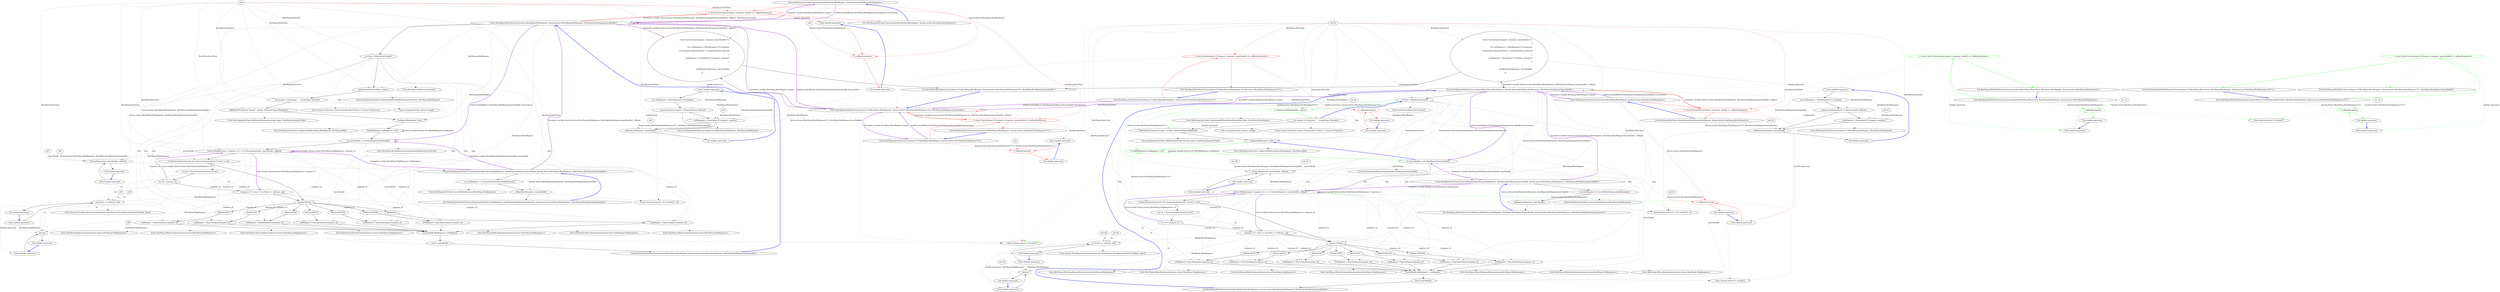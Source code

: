digraph  {
n0 [cluster="RestSharp.RestClient.ExecuteAsync(RestSharp.IRestRequest, System.Action<RestSharp.RestResponse>)", label="Entry RestSharp.RestClient.ExecuteAsync(RestSharp.IRestRequest, System.Action<RestSharp.RestResponse>)", span="33-33"];
n1 [cluster="RestSharp.RestClient.ExecuteAsync(RestSharp.IRestRequest, System.Action<RestSharp.RestResponse>)", color=red, community=0, label="2: return ExecuteAsync(request, (response, handle) => callback(response));", span="35-35"];
n3 [cluster="RestSharp.RestClient.ExecuteAsync(RestSharp.IRestRequest, System.Action<RestSharp.RestResponse, RestSharp.RestRequestAsyncHandle>)", label="Entry RestSharp.RestClient.ExecuteAsync(RestSharp.IRestRequest, System.Action<RestSharp.RestResponse, RestSharp.RestRequestAsyncHandle>)", span="43-43"];
n5 [cluster="lambda expression", color=red, community=0, label="5: callback(response)", span="35-35"];
n2 [cluster="RestSharp.RestClient.ExecuteAsync(RestSharp.IRestRequest, System.Action<RestSharp.RestResponse>)", label="Exit RestSharp.RestClient.ExecuteAsync(RestSharp.IRestRequest, System.Action<RestSharp.RestResponse>)", span="33-33"];
n4 [cluster="lambda expression", label="Entry lambda expression", span="35-35"];
n8 [cluster="RestSharp.RestClient.ExecuteAsync(RestSharp.IRestRequest, System.Action<RestSharp.RestResponse, RestSharp.RestRequestAsyncHandle>)", label="var http = HttpFactory.Create()", span="45-45"];
n9 [cluster="RestSharp.RestClient.ExecuteAsync(RestSharp.IRestRequest, System.Action<RestSharp.RestResponse, RestSharp.RestRequestAsyncHandle>)", label="AuthenticateIfNeeded(this, request)", span="46-46"];
n12 [cluster="RestSharp.RestClient.ExecuteAsync(RestSharp.IRestRequest, System.Action<RestSharp.RestResponse, RestSharp.RestRequestAsyncHandle>)", label="ConfigureHttp(request, http)", span="52-52"];
n14 [cluster="RestSharp.RestClient.ExecuteAsync(RestSharp.IRestRequest, System.Action<RestSharp.RestResponse, RestSharp.RestRequestAsyncHandle>)", label="var asyncHandle = new RestRequestAsyncHandle()", span="55-55"];
n15 [cluster="RestSharp.RestClient.ExecuteAsync(RestSharp.IRestRequest, System.Action<RestSharp.RestResponse, RestSharp.RestRequestAsyncHandle>)", label="Action<HttpResponse> response_cb = r => ProcessResponse(r, asyncHandle, callback)", span="57-57"];
n20 [cluster="RestSharp.RestClient.ExecuteAsync(RestSharp.IRestRequest, System.Action<RestSharp.RestResponse, RestSharp.RestRequestAsyncHandle>)", label="request.Method", span="66-66"];
n53 [cluster="lambda expression", label="ProcessResponse(r, asyncHandle, callback)", span="57-57"];
n68 [cluster="RestSharp.RestClient.ExecuteAsync<T>(RestSharp.IRestRequest, System.Action<RestSharp.RestResponse<T>, RestSharp.RestRequestAsyncHandle>)", label="Entry RestSharp.RestClient.ExecuteAsync<T>(RestSharp.IRestRequest, System.Action<RestSharp.RestResponse<T>, RestSharp.RestRequestAsyncHandle>)", span="107-107"];
n69 [cluster="RestSharp.RestClient.ExecuteAsync<T>(RestSharp.IRestRequest, System.Action<RestSharp.RestResponse<T>, RestSharp.RestRequestAsyncHandle>)", label="return ExecuteAsync(request, (response, asyncHandle) =>\r\n			{\r\n				var restResponse = (RestResponse<T>)response;\r\n				if (\\nresponse.ResponseStatus != ResponseStatus.Aborted)\r\n				{\r\n					restResponse = Deserialize<T>(request, response);\r\n				}\r\n\r\n				\\ncallback(restResponse, asyncHandle);\r\n			});", span="109-118"];
n22 [cluster="RestSharp.RestClient.ExecuteAsync(RestSharp.IRestRequest, System.Action<RestSharp.RestResponse, RestSharp.RestRequestAsyncHandle>)", label="webRequest = http.GetAsync(response_cb)", span="69-69"];
n24 [cluster="RestSharp.RestClient.ExecuteAsync(RestSharp.IRestRequest, System.Action<RestSharp.RestResponse, RestSharp.RestRequestAsyncHandle>)", label="webRequest = http.PostAsync(response_cb)", span="72-72"];
n26 [cluster="RestSharp.RestClient.ExecuteAsync(RestSharp.IRestRequest, System.Action<RestSharp.RestResponse, RestSharp.RestRequestAsyncHandle>)", label="webRequest = http.PutAsync(response_cb)", span="75-75"];
n28 [cluster="RestSharp.RestClient.ExecuteAsync(RestSharp.IRestRequest, System.Action<RestSharp.RestResponse, RestSharp.RestRequestAsyncHandle>)", label="webRequest = http.DeleteAsync(response_cb)", span="78-78"];
n30 [cluster="RestSharp.RestClient.ExecuteAsync(RestSharp.IRestRequest, System.Action<RestSharp.RestResponse, RestSharp.RestRequestAsyncHandle>)", label="webRequest = http.HeadAsync(response_cb)", span="81-81"];
n32 [cluster="RestSharp.RestClient.ExecuteAsync(RestSharp.IRestRequest, System.Action<RestSharp.RestResponse, RestSharp.RestRequestAsyncHandle>)", label="webRequest = http.OptionsAsync(response_cb)", span="84-84"];
n34 [cluster="RestSharp.RestClient.ExecuteAsync(RestSharp.IRestRequest, System.Action<RestSharp.RestResponse, RestSharp.RestRequestAsyncHandle>)", label="webRequest = http.PatchAsync(response_cb)", span="87-87"];
n38 [cluster="RestSharp.IHttpFactory.Create()", label="Entry RestSharp.IHttpFactory.Create()", span="4-4"];
n10 [cluster="RestSharp.RestClient.ExecuteAsync(RestSharp.IRestRequest, System.Action<RestSharp.RestResponse, RestSharp.RestRequestAsyncHandle>)", label="var accepts = string.Join('', '', AcceptTypes.ToArray())", span="49-49"];
n39 [cluster="RestSharp.RestClient.AuthenticateIfNeeded(RestSharp.RestClient, RestSharp.IRestRequest)", label="Entry RestSharp.RestClient.AuthenticateIfNeeded(RestSharp.RestClient, RestSharp.IRestRequest)", span="279-279"];
n11 [cluster="RestSharp.RestClient.ExecuteAsync(RestSharp.IRestRequest, System.Action<RestSharp.RestResponse, RestSharp.RestRequestAsyncHandle>)", label="AddDefaultParameter(''Accept'', accepts, ParameterType.HttpHeader)", span="50-50"];
n40 [cluster="System.Collections.Generic.IEnumerable<TSource>.ToArray<TSource>()", label="Entry System.Collections.Generic.IEnumerable<TSource>.ToArray<TSource>()", span="0-0"];
n41 [cluster="string.Join(string, params string[])", label="Entry string.Join(string, params string[])", span="0-0"];
n42 [cluster="RestSharp.RestClient.AddDefaultParameter(string, object, RestSharp.ParameterType)", label="Entry RestSharp.RestClient.AddDefaultParameter(string, object, RestSharp.ParameterType)", span="125-125"];
n13 [cluster="RestSharp.RestClient.ExecuteAsync(RestSharp.IRestRequest, System.Action<RestSharp.RestResponse, RestSharp.RestRequestAsyncHandle>)", label="HttpWebRequest webRequest = null", span="54-54"];
n43 [cluster="RestSharp.RestClient.ConfigureHttp(RestSharp.IRestRequest, RestSharp.IHttp)", label="Entry RestSharp.RestClient.ConfigureHttp(RestSharp.IRestRequest, RestSharp.IHttp)", span="349-349"];
n35 [cluster="RestSharp.RestClient.ExecuteAsync(RestSharp.IRestRequest, System.Action<RestSharp.RestResponse, RestSharp.RestRequestAsyncHandle>)", label="asyncHandle.WebRequest = webRequest", span="91-91"];
n36 [cluster="RestSharp.RestClient.ExecuteAsync(RestSharp.IRestRequest, System.Action<RestSharp.RestResponse, RestSharp.RestRequestAsyncHandle>)", label="return asyncHandle;", span="92-92"];
n44 [cluster="RestSharp.RestRequestAsyncHandle.RestRequestAsyncHandle()", label="Entry RestSharp.RestRequestAsyncHandle.RestRequestAsyncHandle()", span="8-8"];
n16 [cluster="RestSharp.RestClient.ExecuteAsync(RestSharp.IRestRequest, System.Action<RestSharp.RestResponse, RestSharp.RestRequestAsyncHandle>)", label="UseSynchronizationContext && SynchronizationContext.Current != null", span="59-59"];
n18 [cluster="RestSharp.RestClient.ExecuteAsync(RestSharp.IRestRequest, System.Action<RestSharp.RestResponse, RestSharp.RestRequestAsyncHandle>)", label="var cb = response_cb", span="61-61"];
n19 [cluster="RestSharp.RestClient.ExecuteAsync(RestSharp.IRestRequest, System.Action<RestSharp.RestResponse, RestSharp.RestRequestAsyncHandle>)", label="response_cb = resp => ctx.Post(s => cb(resp), null)", span="63-63"];
n17 [cluster="RestSharp.RestClient.ExecuteAsync(RestSharp.IRestRequest, System.Action<RestSharp.RestResponse, RestSharp.RestRequestAsyncHandle>)", label="var ctx = SynchronizationContext.Current", span="60-60"];
n57 [cluster="lambda expression", label="ctx.Post(s => cb(resp), null)", span="63-63"];
n61 [cluster="lambda expression", label="cb(resp)", span="63-63"];
n21 [cluster="RestSharp.RestClient.ExecuteAsync(RestSharp.IRestRequest, System.Action<RestSharp.RestResponse, RestSharp.RestRequestAsyncHandle>)", label="Method.GET", span="68-68"];
n23 [cluster="RestSharp.RestClient.ExecuteAsync(RestSharp.IRestRequest, System.Action<RestSharp.RestResponse, RestSharp.RestRequestAsyncHandle>)", label="Method.POST", span="71-71"];
n25 [cluster="RestSharp.RestClient.ExecuteAsync(RestSharp.IRestRequest, System.Action<RestSharp.RestResponse, RestSharp.RestRequestAsyncHandle>)", label="Method.PUT", span="74-74"];
n27 [cluster="RestSharp.RestClient.ExecuteAsync(RestSharp.IRestRequest, System.Action<RestSharp.RestResponse, RestSharp.RestRequestAsyncHandle>)", label="Method.DELETE", span="77-77"];
n29 [cluster="RestSharp.RestClient.ExecuteAsync(RestSharp.IRestRequest, System.Action<RestSharp.RestResponse, RestSharp.RestRequestAsyncHandle>)", label="Method.HEAD", span="80-80"];
n31 [cluster="RestSharp.RestClient.ExecuteAsync(RestSharp.IRestRequest, System.Action<RestSharp.RestResponse, RestSharp.RestRequestAsyncHandle>)", label="Method.OPTIONS", span="83-83"];
n33 [cluster="RestSharp.RestClient.ExecuteAsync(RestSharp.IRestRequest, System.Action<RestSharp.RestResponse, RestSharp.RestRequestAsyncHandle>)", label="Method.PATCH", span="86-86"];
n45 [cluster="RestSharp.IHttp.GetAsync(System.Action<RestSharp.HttpResponse>)", label="Entry RestSharp.IHttp.GetAsync(System.Action<RestSharp.HttpResponse>)", span="48-48"];
n46 [cluster="RestSharp.IHttp.PostAsync(System.Action<RestSharp.HttpResponse>)", label="Entry RestSharp.IHttp.PostAsync(System.Action<RestSharp.HttpResponse>)", span="51-51"];
n47 [cluster="RestSharp.IHttp.PutAsync(System.Action<RestSharp.HttpResponse>)", label="Entry RestSharp.IHttp.PutAsync(System.Action<RestSharp.HttpResponse>)", span="52-52"];
n48 [cluster="RestSharp.IHttp.DeleteAsync(System.Action<RestSharp.HttpResponse>)", label="Entry RestSharp.IHttp.DeleteAsync(System.Action<RestSharp.HttpResponse>)", span="47-47"];
n49 [cluster="RestSharp.IHttp.HeadAsync(System.Action<RestSharp.HttpResponse>)", label="Entry RestSharp.IHttp.HeadAsync(System.Action<RestSharp.HttpResponse>)", span="49-49"];
n50 [cluster="RestSharp.IHttp.OptionsAsync(System.Action<RestSharp.HttpResponse>)", label="Entry RestSharp.IHttp.OptionsAsync(System.Action<RestSharp.HttpResponse>)", span="50-50"];
n51 [cluster="RestSharp.IHttp.PatchAsync(System.Action<RestSharp.HttpResponse>)", label="Entry RestSharp.IHttp.PatchAsync(System.Action<RestSharp.HttpResponse>)", span="53-53"];
n37 [cluster="RestSharp.RestClient.ExecuteAsync(RestSharp.IRestRequest, System.Action<RestSharp.RestResponse, RestSharp.RestRequestAsyncHandle>)", label="Exit RestSharp.RestClient.ExecuteAsync(RestSharp.IRestRequest, System.Action<RestSharp.RestResponse, RestSharp.RestRequestAsyncHandle>)", span="43-43"];
n6 [cluster="lambda expression", label="Exit lambda expression", span="35-35"];
n7 [cluster="System.Action<T>.Invoke(T)", label="Entry System.Action<T>.Invoke(T)", span="0-0"];
n52 [cluster="lambda expression", label="Entry lambda expression", span="57-57"];
n54 [cluster="lambda expression", label="Exit lambda expression", span="57-57"];
n55 [cluster="RestSharp.RestClient.ProcessResponse(RestSharp.HttpResponse, RestSharp.RestRequestAsyncHandle, System.Action<RestSharp.RestResponse, \\nRestSharp.RestRequestAsyncHandle>)", label="Entry RestSharp.RestClient.ProcessResponse(RestSharp.HttpResponse, RestSharp.RestRequestAsyncHandle, System.Action<RestSharp.RestResponse, \\nRestSharp.RestRequestAsyncHandle>)", span="95-95"];
n63 [cluster="RestSharp.RestClient.ProcessResponse(RestSharp.HttpResponse, RestSharp.RestRequestAsyncHandle, System.Action<RestSharp.RestResponse, \\nRestSharp.RestRequestAsyncHandle>)", label="var restResponse = ConvertToRestResponse(httpResponse)", span="97-97"];
n64 [cluster="RestSharp.RestClient.ProcessResponse(RestSharp.HttpResponse, RestSharp.RestRequestAsyncHandle, System.Action<RestSharp.RestResponse, \\nRestSharp.RestRequestAsyncHandle>)", label="callback(restResponse, asyncHandle)", span="98-98"];
n66 [cluster="RestSharp.RestClient.ConvertToRestResponse(RestSharp.HttpResponse)", label="Entry RestSharp.RestClient.ConvertToRestResponse(RestSharp.HttpResponse)", span="446-446"];
n65 [cluster="RestSharp.RestClient.ProcessResponse(RestSharp.HttpResponse, RestSharp.RestRequestAsyncHandle, System.Action<RestSharp.RestResponse, \\nRestSharp.RestRequestAsyncHandle>)", label="Exit RestSharp.RestClient.ProcessResponse(RestSharp.HttpResponse, RestSharp.RestRequestAsyncHandle, System.Action<RestSharp.RestResponse, \\nRestSharp.RestRequestAsyncHandle>)", span="95-95"];
n67 [cluster="System.Action<T1, T2>.Invoke(T1, T2)", label="Entry System.Action<T1, T2>.Invoke(T1, T2)", span="0-0"];
n56 [cluster="lambda expression", label="Entry lambda expression", span="63-63"];
n58 [cluster="lambda expression", label="Exit lambda expression", span="63-63"];
n59 [cluster="System.Threading.SynchronizationContext.Post(System.Threading.SendOrPostCallback, object)", label="Entry System.Threading.SynchronizationContext.Post(System.Threading.SendOrPostCallback, object)", span="0-0"];
n60 [cluster="lambda expression", label="Entry lambda expression", span="63-63"];
n62 [cluster="lambda expression", label="Exit lambda expression", span="63-63"];
n74 [cluster="lambda expression", label="restResponse = Deserialize<T>(request, response)", span="114-114"];
n75 [cluster="lambda expression", label="callback(restResponse, asyncHandle)", span="117-117"];
n78 [cluster="RestSharp.RestClient.ExecuteAsync<T>(RestSharp.IRestRequest, System.Action<RestSharp.RestResponse<T>>)", label="Entry RestSharp.RestClient.ExecuteAsync<T>(RestSharp.IRestRequest, System.Action<RestSharp.RestResponse<T>>)", span="127-127"];
n79 [cluster="RestSharp.RestClient.ExecuteAsync<T>(RestSharp.IRestRequest, System.Action<RestSharp.RestResponse<T>>)", color=red, community=0, label="3: return ExecuteAsync<T>(request, (response, asyncHandle) => callback(response));", span="129-129"];
n70 [cluster="RestSharp.RestClient.ExecuteAsync<T>(RestSharp.IRestRequest, System.Action<RestSharp.RestResponse<T>, RestSharp.RestRequestAsyncHandle>)", label="Exit RestSharp.RestClient.ExecuteAsync<T>(RestSharp.IRestRequest, System.Action<RestSharp.RestResponse<T>, RestSharp.RestRequestAsyncHandle>)", span="107-107"];
n71 [cluster="lambda expression", label="Entry lambda expression", span="109-118"];
n72 [cluster="lambda expression", label="var restResponse = (RestResponse<T>)response", span="111-111"];
n73 [cluster="lambda expression", label="response.ResponseStatus != ResponseStatus.Aborted", span="112-112"];
n77 [cluster="RestSharp.RestClient.Deserialize<T>(RestSharp.IRestRequest, RestSharp.RestResponse)", label="Entry RestSharp.RestClient.Deserialize<T>(RestSharp.IRestRequest, RestSharp.RestResponse)", span="490-490"];
n76 [cluster="lambda expression", label="Exit lambda expression", span="109-118"];
n82 [cluster="lambda expression", color=red, community=0, label="5: callback(response)", span="129-129"];
n80 [cluster="RestSharp.RestClient.ExecuteAsync<T>(RestSharp.IRestRequest, System.Action<RestSharp.RestResponse<T>>)", label="Exit RestSharp.RestClient.ExecuteAsync<T>(RestSharp.IRestRequest, System.Action<RestSharp.RestResponse<T>>)", span="127-127"];
n81 [cluster="lambda expression", label="Entry lambda expression", span="129-129"];
n83 [cluster="lambda expression", label="Exit lambda expression", span="129-129"];
m0_12 [cluster="RestSharp.RestClient.ExecuteAsync(RestSharp.IRestRequest, System.Action<RestSharp.RestResponse, RestSharp.RestRequestAsyncHandle>)", file="RestClient.Async.cs", label="ConfigureHttp(request, http)", span="52-52"];
m0_4 [cluster="lambda expression", file="RestClient.Async.cs", label="Entry lambda expression", span="35-35"];
m0_5 [cluster="lambda expression", color=red, community=0, file="RestClient.Async.cs", label="5: callback(response)", span="35-35"];
m0_6 [cluster="lambda expression", file="RestClient.Async.cs", label="Exit lambda expression", span="35-35"];
m0_13 [cluster="RestSharp.RestClient.ExecuteAsync(RestSharp.IRestRequest, System.Action<RestSharp.RestResponse, RestSharp.RestRequestAsyncHandle>)", color=green, community=0, file="RestClient.Async.cs", label="6: HttpWebRequest webRequest = null", span="54-54"];
m0_14 [cluster="RestSharp.RestClient.ExecuteAsync(RestSharp.IRestRequest, System.Action<RestSharp.RestResponse, RestSharp.RestRequestAsyncHandle>)", file="RestClient.Async.cs", label="var asyncHandle = new RestRequestAsyncHandle()", span="55-55"];
m0_0 [cluster="RestSharp.RestClient.ExecuteAsync(RestSharp.IRestRequest, System.Action<RestSharp.RestResponse>)", file="RestClient.Async.cs", label="Entry RestSharp.RestClient.ExecuteAsync(RestSharp.IRestRequest, System.Action<RestSharp.RestResponse>)", span="33-33"];
m0_1 [cluster="RestSharp.RestClient.ExecuteAsync(RestSharp.IRestRequest, System.Action<RestSharp.RestResponse>)", color=red, community=0, file="RestClient.Async.cs", label="6: return ExecuteAsync(request, (response, handle) => callback(response));", span="35-35"];
m0_2 [cluster="RestSharp.RestClient.ExecuteAsync(RestSharp.IRestRequest, System.Action<RestSharp.RestResponse>)", file="RestClient.Async.cs", label="Exit RestSharp.RestClient.ExecuteAsync(RestSharp.IRestRequest, System.Action<RestSharp.RestResponse>)", span="33-33"];
m0_8 [cluster="RestSharp.RestClient.ExecuteAsync(RestSharp.IRestRequest, System.Action<RestSharp.RestResponse, RestSharp.RestRequestAsyncHandle>)", file="RestClient.Async.cs", label="var http = HttpFactory.Create()", span="45-45"];
m0_9 [cluster="RestSharp.RestClient.ExecuteAsync(RestSharp.IRestRequest, System.Action<RestSharp.RestResponse, RestSharp.RestRequestAsyncHandle>)", color=green, community=0, file="RestClient.Async.cs", label="4: AuthenticateIfNeeded(this, request)", span="46-46"];
m0_10 [cluster="RestSharp.RestClient.ExecuteAsync(RestSharp.IRestRequest, System.Action<RestSharp.RestResponse, RestSharp.RestRequestAsyncHandle>)", file="RestClient.Async.cs", label="var accepts = string.Join('', '', AcceptTypes.ToArray())", span="49-49"];
m0_11 [cluster="RestSharp.RestClient.ExecuteAsync(RestSharp.IRestRequest, System.Action<RestSharp.RestResponse, RestSharp.RestRequestAsyncHandle>)", file="RestClient.Async.cs", label="AddDefaultParameter(''Accept'', accepts, ParameterType.HttpHeader)", span="50-50"];
m0_3 [cluster="RestSharp.RestClient.ExecuteAsync(RestSharp.IRestRequest, System.Action<RestSharp.RestResponse, RestSharp.RestRequestAsyncHandle>)", file="RestClient.Async.cs", label="Entry RestSharp.RestClient.ExecuteAsync(RestSharp.IRestRequest, System.Action<RestSharp.RestResponse, RestSharp.RestRequestAsyncHandle>)", span="43-43"];
m0_15 [cluster="RestSharp.RestClient.ExecuteAsync(RestSharp.IRestRequest, System.Action<RestSharp.RestResponse, RestSharp.RestRequestAsyncHandle>)", file="RestClient.Async.cs", label="Action<HttpResponse> response_cb = r => ProcessResponse(r, asyncHandle, callback)", span="57-57"];
m0_16 [cluster="RestSharp.RestClient.ExecuteAsync(RestSharp.IRestRequest, System.Action<RestSharp.RestResponse, RestSharp.RestRequestAsyncHandle>)", file="RestClient.Async.cs", label="UseSynchronizationContext && SynchronizationContext.Current != null", span="59-59"];
m0_69 [cluster="RestSharp.RestClient.ExecuteAsync<T>(RestSharp.IRestRequest, System.Action<RestSharp.RestResponse<T>, RestSharp.RestRequestAsyncHandle>)", file="RestClient.Async.cs", label="return ExecuteAsync(request, (response, asyncHandle) =>\r\n			{\r\n				var restResponse = (RestResponse<T>)response;\r\n				if (\\nresponse.ResponseStatus != ResponseStatus.Aborted)\r\n				{\r\n					restResponse = Deserialize<T>(request, response);\r\n				}\r\n\r\n				\\ncallback(restResponse, asyncHandle);\r\n			});", span="109-118"];
m0_67 [cluster="System.Action<T1, T2>.Invoke(T1, T2)", file="RestClient.Async.cs", label="Entry System.Action<T1, T2>.Invoke(T1, T2)", span="0-0"];
m0_41 [cluster="string.Join(string, params string[])", file="RestClient.Async.cs", label="Entry string.Join(string, params string[])", span="0-0"];
m0_47 [cluster="RestSharp.IHttp.PutAsync(System.Action<RestSharp.HttpResponse>)", file="RestClient.Async.cs", label="Entry RestSharp.IHttp.PutAsync(System.Action<RestSharp.HttpResponse>)", span="52-52"];
m0_44 [cluster="RestSharp.RestRequestAsyncHandle.RestRequestAsyncHandle()", file="RestClient.Async.cs", label="Entry RestSharp.RestRequestAsyncHandle.RestRequestAsyncHandle()", span="8-8"];
m0_77 [cluster="RestSharp.RestClient.Deserialize<T>(RestSharp.IRestRequest, RestSharp.RestResponse)", file="RestClient.Async.cs", label="Entry RestSharp.RestClient.Deserialize<T>(RestSharp.IRestRequest, RestSharp.RestResponse)", span="490-490"];
m0_20 [cluster="RestSharp.RestClient.ExecuteAsync(RestSharp.IRestRequest, System.Action<RestSharp.RestResponse, RestSharp.RestRequestAsyncHandle>)", file="RestClient.Async.cs", label="request.Method", span="66-66"];
m0_22 [cluster="RestSharp.RestClient.ExecuteAsync(RestSharp.IRestRequest, System.Action<RestSharp.RestResponse, RestSharp.RestRequestAsyncHandle>)", file="RestClient.Async.cs", label="webRequest = http.GetAsync(response_cb)", span="69-69"];
m0_24 [cluster="RestSharp.RestClient.ExecuteAsync(RestSharp.IRestRequest, System.Action<RestSharp.RestResponse, RestSharp.RestRequestAsyncHandle>)", file="RestClient.Async.cs", label="webRequest = http.PostAsync(response_cb)", span="72-72"];
m0_26 [cluster="RestSharp.RestClient.ExecuteAsync(RestSharp.IRestRequest, System.Action<RestSharp.RestResponse, RestSharp.RestRequestAsyncHandle>)", file="RestClient.Async.cs", label="webRequest = http.PutAsync(response_cb)", span="75-75"];
m0_28 [cluster="RestSharp.RestClient.ExecuteAsync(RestSharp.IRestRequest, System.Action<RestSharp.RestResponse, RestSharp.RestRequestAsyncHandle>)", file="RestClient.Async.cs", label="webRequest = http.DeleteAsync(response_cb)", span="78-78"];
m0_30 [cluster="RestSharp.RestClient.ExecuteAsync(RestSharp.IRestRequest, System.Action<RestSharp.RestResponse, RestSharp.RestRequestAsyncHandle>)", file="RestClient.Async.cs", label="webRequest = http.HeadAsync(response_cb)", span="81-81"];
m0_32 [cluster="RestSharp.RestClient.ExecuteAsync(RestSharp.IRestRequest, System.Action<RestSharp.RestResponse, RestSharp.RestRequestAsyncHandle>)", file="RestClient.Async.cs", label="webRequest = http.OptionsAsync(response_cb)", span="84-84"];
m0_34 [cluster="RestSharp.RestClient.ExecuteAsync(RestSharp.IRestRequest, System.Action<RestSharp.RestResponse, RestSharp.RestRequestAsyncHandle>)", file="RestClient.Async.cs", label="webRequest = http.PatchAsync(response_cb)", span="87-87"];
m0_35 [cluster="RestSharp.RestClient.ExecuteAsync(RestSharp.IRestRequest, System.Action<RestSharp.RestResponse, RestSharp.RestRequestAsyncHandle>)", file="RestClient.Async.cs", label="asyncHandle.WebRequest = webRequest", span="91-91"];
m0_36 [cluster="RestSharp.RestClient.ExecuteAsync(RestSharp.IRestRequest, System.Action<RestSharp.RestResponse, RestSharp.RestRequestAsyncHandle>)", file="RestClient.Async.cs", label="return asyncHandle;", span="92-92"];
m0_18 [cluster="RestSharp.RestClient.ExecuteAsync(RestSharp.IRestRequest, System.Action<RestSharp.RestResponse, RestSharp.RestRequestAsyncHandle>)", file="RestClient.Async.cs", label="var cb = response_cb", span="61-61"];
m0_19 [cluster="RestSharp.RestClient.ExecuteAsync(RestSharp.IRestRequest, System.Action<RestSharp.RestResponse, RestSharp.RestRequestAsyncHandle>)", file="RestClient.Async.cs", label="response_cb = resp => ctx.Post(s => cb(resp), null)", span="63-63"];
m0_17 [cluster="RestSharp.RestClient.ExecuteAsync(RestSharp.IRestRequest, System.Action<RestSharp.RestResponse, RestSharp.RestRequestAsyncHandle>)", file="RestClient.Async.cs", label="var ctx = SynchronizationContext.Current", span="60-60"];
m0_21 [cluster="RestSharp.RestClient.ExecuteAsync(RestSharp.IRestRequest, System.Action<RestSharp.RestResponse, RestSharp.RestRequestAsyncHandle>)", file="RestClient.Async.cs", label="Method.GET", span="68-68"];
m0_23 [cluster="RestSharp.RestClient.ExecuteAsync(RestSharp.IRestRequest, System.Action<RestSharp.RestResponse, RestSharp.RestRequestAsyncHandle>)", file="RestClient.Async.cs", label="Method.POST", span="71-71"];
m0_25 [cluster="RestSharp.RestClient.ExecuteAsync(RestSharp.IRestRequest, System.Action<RestSharp.RestResponse, RestSharp.RestRequestAsyncHandle>)", file="RestClient.Async.cs", label="Method.PUT", span="74-74"];
m0_27 [cluster="RestSharp.RestClient.ExecuteAsync(RestSharp.IRestRequest, System.Action<RestSharp.RestResponse, RestSharp.RestRequestAsyncHandle>)", file="RestClient.Async.cs", label="Method.DELETE", span="77-77"];
m0_29 [cluster="RestSharp.RestClient.ExecuteAsync(RestSharp.IRestRequest, System.Action<RestSharp.RestResponse, RestSharp.RestRequestAsyncHandle>)", file="RestClient.Async.cs", label="Method.HEAD", span="80-80"];
m0_31 [cluster="RestSharp.RestClient.ExecuteAsync(RestSharp.IRestRequest, System.Action<RestSharp.RestResponse, RestSharp.RestRequestAsyncHandle>)", file="RestClient.Async.cs", label="Method.OPTIONS", span="83-83"];
m0_33 [cluster="RestSharp.RestClient.ExecuteAsync(RestSharp.IRestRequest, System.Action<RestSharp.RestResponse, RestSharp.RestRequestAsyncHandle>)", file="RestClient.Async.cs", label="Method.PATCH", span="86-86"];
m0_37 [cluster="RestSharp.RestClient.ExecuteAsync(RestSharp.IRestRequest, System.Action<RestSharp.RestResponse, RestSharp.RestRequestAsyncHandle>)", file="RestClient.Async.cs", label="Exit RestSharp.RestClient.ExecuteAsync(RestSharp.IRestRequest, System.Action<RestSharp.RestResponse, RestSharp.RestRequestAsyncHandle>)", span="43-43"];
m0_38 [cluster="RestSharp.IHttpFactory.Create()", file="RestClient.Async.cs", label="Entry RestSharp.IHttpFactory.Create()", span="4-4"];
m0_78 [cluster="RestSharp.RestClient.ExecuteAsync<T>(RestSharp.IRestRequest, System.Action<RestSharp.RestResponse<T>>)", file="RestClient.Async.cs", label="Entry RestSharp.RestClient.ExecuteAsync<T>(RestSharp.IRestRequest, System.Action<RestSharp.RestResponse<T>>)", span="127-127"];
m0_79 [cluster="RestSharp.RestClient.ExecuteAsync<T>(RestSharp.IRestRequest, System.Action<RestSharp.RestResponse<T>>)", color=red, community=0, file="RestClient.Async.cs", label="3: return ExecuteAsync<T>(request, (response, asyncHandle) => callback(response));", span="129-129"];
m0_80 [cluster="RestSharp.RestClient.ExecuteAsync<T>(RestSharp.IRestRequest, System.Action<RestSharp.RestResponse<T>>)", file="RestClient.Async.cs", label="Exit RestSharp.RestClient.ExecuteAsync<T>(RestSharp.IRestRequest, System.Action<RestSharp.RestResponse<T>>)", span="127-127"];
m0_81 [cluster="lambda expression", file="RestClient.Async.cs", label="Entry lambda expression", span="129-129"];
m0_53 [cluster="lambda expression", file="RestClient.Async.cs", label="ProcessResponse(r, asyncHandle, callback)", span="57-57"];
m0_57 [cluster="lambda expression", file="RestClient.Async.cs", label="ctx.Post(s => cb(resp), null)", span="63-63"];
m0_61 [cluster="lambda expression", file="RestClient.Async.cs", label="cb(resp)", span="63-63"];
m0_52 [cluster="lambda expression", file="RestClient.Async.cs", label="Entry lambda expression", span="57-57"];
m0_54 [cluster="lambda expression", file="RestClient.Async.cs", label="Exit lambda expression", span="57-57"];
m0_56 [cluster="lambda expression", file="RestClient.Async.cs", label="Entry lambda expression", span="63-63"];
m0_58 [cluster="lambda expression", file="RestClient.Async.cs", label="Exit lambda expression", span="63-63"];
m0_60 [cluster="lambda expression", file="RestClient.Async.cs", label="Entry lambda expression", span="63-63"];
m0_62 [cluster="lambda expression", file="RestClient.Async.cs", label="Exit lambda expression", span="63-63"];
m0_74 [cluster="lambda expression", file="RestClient.Async.cs", label="restResponse = Deserialize<T>(request, response)", span="114-114"];
m0_75 [cluster="lambda expression", file="RestClient.Async.cs", label="callback(restResponse, asyncHandle)", span="117-117"];
m0_71 [cluster="lambda expression", file="RestClient.Async.cs", label="Entry lambda expression", span="109-118"];
m0_72 [cluster="lambda expression", file="RestClient.Async.cs", label="var restResponse = (RestResponse<T>)response", span="111-111"];
m0_73 [cluster="lambda expression", file="RestClient.Async.cs", label="response.ResponseStatus != ResponseStatus.Aborted", span="112-112"];
m0_76 [cluster="lambda expression", file="RestClient.Async.cs", label="Exit lambda expression", span="109-118"];
m0_82 [cluster="lambda expression", color=red, community=0, file="RestClient.Async.cs", label="5: callback(response)", span="129-129"];
m0_83 [cluster="lambda expression", file="RestClient.Async.cs", label="Exit lambda expression", span="129-129"];
m0_7 [cluster="System.Action<T>.Invoke(T)", file="RestClient.Async.cs", label="Entry System.Action<T>.Invoke(T)", span="0-0"];
m0_66 [cluster="RestSharp.RestClient.ConvertToRestResponse(RestSharp.HttpResponse)", file="RestClient.Async.cs", label="Entry RestSharp.RestClient.ConvertToRestResponse(RestSharp.HttpResponse)", span="446-446"];
m0_59 [cluster="System.Threading.SynchronizationContext.Post(System.Threading.SendOrPostCallback, object)", file="RestClient.Async.cs", label="Entry System.Threading.SynchronizationContext.Post(System.Threading.SendOrPostCallback, object)", span="0-0"];
m0_48 [cluster="RestSharp.IHttp.DeleteAsync(System.Action<RestSharp.HttpResponse>)", file="RestClient.Async.cs", label="Entry RestSharp.IHttp.DeleteAsync(System.Action<RestSharp.HttpResponse>)", span="47-47"];
m0_49 [cluster="RestSharp.IHttp.HeadAsync(System.Action<RestSharp.HttpResponse>)", file="RestClient.Async.cs", label="Entry RestSharp.IHttp.HeadAsync(System.Action<RestSharp.HttpResponse>)", span="49-49"];
m0_39 [cluster="RestSharp.RestClient.AuthenticateIfNeeded(RestSharp.RestClient, RestSharp.IRestRequest)", file="RestClient.Async.cs", label="Entry RestSharp.RestClient.AuthenticateIfNeeded(RestSharp.RestClient, RestSharp.IRestRequest)", span="279-279"];
m0_42 [cluster="RestSharp.RestClient.AddDefaultParameter(string, object, RestSharp.ParameterType)", file="RestClient.Async.cs", label="Entry RestSharp.RestClient.AddDefaultParameter(string, object, RestSharp.ParameterType)", span="125-125"];
m0_40 [cluster="System.Collections.Generic.IEnumerable<TSource>.ToArray<TSource>()", file="RestClient.Async.cs", label="Entry System.Collections.Generic.IEnumerable<TSource>.ToArray<TSource>()", span="0-0"];
m0_46 [cluster="RestSharp.IHttp.PostAsync(System.Action<RestSharp.HttpResponse>)", file="RestClient.Async.cs", label="Entry RestSharp.IHttp.PostAsync(System.Action<RestSharp.HttpResponse>)", span="51-51"];
m0_43 [cluster="RestSharp.RestClient.ConfigureHttp(RestSharp.IRestRequest, RestSharp.IHttp)", file="RestClient.Async.cs", label="Entry RestSharp.RestClient.ConfigureHttp(RestSharp.IRestRequest, RestSharp.IHttp)", span="349-349"];
m0_51 [cluster="RestSharp.IHttp.PatchAsync(System.Action<RestSharp.HttpResponse>)", file="RestClient.Async.cs", label="Entry RestSharp.IHttp.PatchAsync(System.Action<RestSharp.HttpResponse>)", span="53-53"];
m0_50 [cluster="RestSharp.IHttp.OptionsAsync(System.Action<RestSharp.HttpResponse>)", file="RestClient.Async.cs", label="Entry RestSharp.IHttp.OptionsAsync(System.Action<RestSharp.HttpResponse>)", span="50-50"];
m0_55 [cluster="RestSharp.RestClient.ProcessResponse(RestSharp.HttpResponse, RestSharp.RestRequestAsyncHandle, System.Action<RestSharp.RestResponse, \\nRestSharp.RestRequestAsyncHandle>)", file="RestClient.Async.cs", label="Entry RestSharp.RestClient.ProcessResponse(RestSharp.HttpResponse, RestSharp.RestRequestAsyncHandle, System.Action<RestSharp.RestResponse, \\nRestSharp.RestRequestAsyncHandle>)", span="95-95"];
m0_63 [cluster="RestSharp.RestClient.ProcessResponse(RestSharp.HttpResponse, RestSharp.RestRequestAsyncHandle, System.Action<RestSharp.RestResponse, \\nRestSharp.RestRequestAsyncHandle>)", file="RestClient.Async.cs", label="var restResponse = ConvertToRestResponse(httpResponse)", span="97-97"];
m0_64 [cluster="RestSharp.RestClient.ProcessResponse(RestSharp.HttpResponse, RestSharp.RestRequestAsyncHandle, System.Action<RestSharp.RestResponse, \\nRestSharp.RestRequestAsyncHandle>)", file="RestClient.Async.cs", label="callback(restResponse, asyncHandle)", span="98-98"];
m0_65 [cluster="RestSharp.RestClient.ProcessResponse(RestSharp.HttpResponse, RestSharp.RestRequestAsyncHandle, System.Action<RestSharp.RestResponse, \\nRestSharp.RestRequestAsyncHandle>)", file="RestClient.Async.cs", label="Exit RestSharp.RestClient.ProcessResponse(RestSharp.HttpResponse, RestSharp.RestRequestAsyncHandle, System.Action<RestSharp.RestResponse, \\nRestSharp.RestRequestAsyncHandle>)", span="95-95"];
m0_45 [cluster="RestSharp.IHttp.GetAsync(System.Action<RestSharp.HttpResponse>)", file="RestClient.Async.cs", label="Entry RestSharp.IHttp.GetAsync(System.Action<RestSharp.HttpResponse>)", span="48-48"];
m1_7 [cluster="System.Action<T>.Invoke(T)", file="RestClientExtensions.cs", label="Entry System.Action<T>.Invoke(T)", span="0-0"];
m1_0 [cluster="RestSharp.RestClientExtensions.ExecuteAsync(RestSharp.IRestClient, RestSharp.IRestRequest, System.Action<RestSharp.RestResponse>)", file="RestClientExtensions.cs", label="Entry RestSharp.RestClientExtensions.ExecuteAsync(RestSharp.IRestClient, RestSharp.IRestRequest, System.Action<RestSharp.RestResponse>)", span="12-12"];
m1_1 [cluster="RestSharp.RestClientExtensions.ExecuteAsync(RestSharp.IRestClient, RestSharp.IRestRequest, System.Action<RestSharp.RestResponse>)", color=green, community=0, file="RestClientExtensions.cs", label="2: return client.ExecuteAsync(request, (response, handle) => callback(response));", span="14-14"];
m1_2 [cluster="RestSharp.RestClientExtensions.ExecuteAsync(RestSharp.IRestClient, RestSharp.IRestRequest, System.Action<RestSharp.RestResponse>)", file="RestClientExtensions.cs", label="Exit RestSharp.RestClientExtensions.ExecuteAsync(RestSharp.IRestClient, RestSharp.IRestRequest, System.Action<RestSharp.RestResponse>)", span="12-12"];
m1_11 [cluster="RestSharp.IRestClient.ExecuteAsync<T>(RestSharp.IRestRequest, System.Action<RestSharp.RestResponse<T>, RestSharp.RestRequestAsyncHandle>)", file="RestClientExtensions.cs", label="Entry RestSharp.IRestClient.ExecuteAsync<T>(RestSharp.IRestRequest, System.Action<RestSharp.RestResponse<T>, RestSharp.RestRequestAsyncHandle>)", span="65-65"];
m1_8 [cluster="RestSharp.RestClientExtensions.ExecuteAsync<T>(RestSharp.IRestClient, RestSharp.IRestRequest, System.Action<RestSharp.RestResponse<\\nT>>)", file="RestClientExtensions.cs", label="Entry RestSharp.RestClientExtensions.ExecuteAsync<T>(RestSharp.IRestClient, RestSharp.IRestRequest, System.Action<RestSharp.RestResponse<\\nT>>)", span="24-24"];
m1_9 [cluster="RestSharp.RestClientExtensions.ExecuteAsync<T>(RestSharp.IRestClient, RestSharp.IRestRequest, System.Action<RestSharp.RestResponse<\\nT>>)", color=green, community=0, file="RestClientExtensions.cs", label="1: return client.ExecuteAsync<T>(request, (response, asyncHandle) => callback(response));", span="26-26"];
m1_10 [cluster="RestSharp.RestClientExtensions.ExecuteAsync<T>(RestSharp.IRestClient, RestSharp.IRestRequest, System.Action<RestSharp.RestResponse<\\nT>>)", file="RestClientExtensions.cs", label="Exit RestSharp.RestClientExtensions.ExecuteAsync<T>(RestSharp.IRestClient, RestSharp.IRestRequest, System.Action<RestSharp.RestResponse<\\nT>>)", span="24-24"];
m1_12 [cluster="lambda expression", file="RestClientExtensions.cs", label="Entry lambda expression", span="26-26"];
m1_4 [cluster="lambda expression", file="RestClientExtensions.cs", label="Entry lambda expression", span="14-14"];
m1_5 [cluster="lambda expression", color=green, community=0, file="RestClientExtensions.cs", label="1: callback(response)", span="14-14"];
m1_6 [cluster="lambda expression", file="RestClientExtensions.cs", label="Exit lambda expression", span="14-14"];
m1_13 [cluster="lambda expression", color=green, community=0, file="RestClientExtensions.cs", label="2: callback(response)", span="26-26"];
m1_14 [cluster="lambda expression", file="RestClientExtensions.cs", label="Exit lambda expression", span="26-26"];
n84;
n85;
n86;
n87;
n88;
n89;
n90;
n91;
n92;
n93;
m0_84;
m0_85;
m0_86;
m0_87;
m0_88;
m0_89;
m0_90;
m0_91;
m0_92;
m0_93;
m1_15;
m1_16;
n0 -> n1  [color=red, key=0, style=solid];
n0 -> n3  [color=darkorchid, key=3, label="method methodReturn RestSharp.RestRequestAsyncHandle ExecuteAsync", style=bold];
n0 -> n5  [color=red, key=1, label="System.Action<RestSharp.RestResponse>", style=dashed];
n1 -> n2  [color=red, key=0, style=solid];
n1 -> n3  [color=red, key=2, style=dotted];
n1 -> n4  [color=red, key=1, label="lambda expression", style=dashed];
n3 -> n0  [color=darkorchid, key=3, label="Parameter variable RestSharp.IRestRequest request", style=bold];
n3 -> n1  [color=red, key=3, label="Parameter variable System.Action<RestSharp.RestResponse, RestSharp.RestRequestAsyncHandle> callback", style=bold];
n3 -> n8  [key=0, style=solid];
n3 -> n9  [color=darkseagreen4, key=1, label="RestSharp.IRestRequest", style=dashed];
n3 -> n12  [color=darkseagreen4, key=1, label="RestSharp.IRestRequest", style=dashed];
n3 -> n14  [color=darkorchid, key=3, label="method methodReturn RestSharp.RestRequestAsyncHandle ExecuteAsync", style=bold];
n3 -> n15  [color=darkseagreen4, key=1, label="System.Action<RestSharp.RestResponse, RestSharp.RestRequestAsyncHandle>", style=dashed];
n3 -> n20  [color=darkseagreen4, key=1, label="RestSharp.IRestRequest", style=dashed];
n3 -> n53  [color=darkseagreen4, key=1, label="System.Action<RestSharp.RestResponse, RestSharp.RestRequestAsyncHandle>", style=dashed];
n3 -> n68  [color=darkorchid, key=3, label="Parameter variable RestSharp.IRestRequest request", style=bold];
n3 -> n69  [color=darkorchid, key=3, label="Parameter variable System.Action<RestSharp.RestResponse, RestSharp.RestRequestAsyncHandle> callback", style=bold];
n5 -> n6  [color=red, key=0, style=solid];
n5 -> n7  [color=red, key=2, style=dotted];
n2 -> n0  [color=blue, key=0, style=bold];
n4 -> n5  [color=red, key=0, style=solid];
n8 -> n9  [key=0, style=solid];
n8 -> n12  [color=darkseagreen4, key=1, label=http, style=dashed];
n8 -> n22  [color=darkseagreen4, key=1, label=http, style=dashed];
n8 -> n24  [color=darkseagreen4, key=1, label=http, style=dashed];
n8 -> n26  [color=darkseagreen4, key=1, label=http, style=dashed];
n8 -> n28  [color=darkseagreen4, key=1, label=http, style=dashed];
n8 -> n30  [color=darkseagreen4, key=1, label=http, style=dashed];
n8 -> n32  [color=darkseagreen4, key=1, label=http, style=dashed];
n8 -> n34  [color=darkseagreen4, key=1, label=http, style=dashed];
n8 -> n38  [key=2, style=dotted];
n9 -> n10  [key=0, style=solid];
n9 -> n39  [key=2, style=dotted];
n12 -> n13  [key=0, style=solid];
n12 -> n43  [key=2, style=dotted];
n14 -> n15  [key=0, style=solid];
n14 -> n35  [color=darkseagreen4, key=1, label=asyncHandle, style=dashed];
n14 -> n36  [color=darkseagreen4, key=1, label=asyncHandle, style=dashed];
n14 -> n44  [key=2, style=dotted];
n14 -> n53  [color=darkseagreen4, key=1, label=asyncHandle, style=dashed];
n15 -> n15  [color=darkorchid, key=3, label="Local variable System.Action<RestSharp.HttpResponse> response_cb", style=bold];
n15 -> n16  [key=0, style=solid];
n15 -> n18  [color=darkseagreen4, key=1, label=response_cb, style=dashed];
n15 -> n19  [color=darkorchid, key=3, label="Local variable System.Action<RestSharp.HttpResponse> response_cb", style=bold];
n15 -> n22  [color=darkseagreen4, key=1, label=response_cb, style=dashed];
n15 -> n24  [color=darkseagreen4, key=1, label=response_cb, style=dashed];
n15 -> n26  [color=darkseagreen4, key=1, label=response_cb, style=dashed];
n15 -> n28  [color=darkseagreen4, key=1, label=response_cb, style=dashed];
n15 -> n30  [color=darkseagreen4, key=1, label=response_cb, style=dashed];
n15 -> n32  [color=darkseagreen4, key=1, label=response_cb, style=dashed];
n15 -> n34  [color=darkseagreen4, key=1, label=response_cb, style=dashed];
n15 -> n53  [color=darkseagreen4, key=1, label="RestSharp.HttpResponse", style=dashed];
n20 -> n21  [key=0, style=solid];
n20 -> n23  [key=0, style=solid];
n20 -> n25  [key=0, style=solid];
n20 -> n27  [key=0, style=solid];
n20 -> n29  [key=0, style=solid];
n20 -> n31  [key=0, style=solid];
n20 -> n33  [key=0, style=solid];
n53 -> n54  [key=0, style=solid];
n53 -> n55  [key=2, style=dotted];
n68 -> n3  [color=darkorchid, key=3, label="method methodReturn RestSharp.RestRequestAsyncHandle ExecuteAsync", style=bold];
n68 -> n69  [key=0, style=solid];
n68 -> n74  [color=darkseagreen4, key=1, label="RestSharp.IRestRequest", style=dashed];
n68 -> n75  [color=darkseagreen4, key=1, label="System.Action<RestSharp.RestResponse<T>, RestSharp.RestRequestAsyncHandle>", style=dashed];
n68 -> n78  [color=darkorchid, key=3, label="Parameter variable RestSharp.IRestRequest request", style=bold];
n68 -> n79  [color=red, key=3, label="Parameter variable System.Action<RestSharp.RestResponse<T>, RestSharp.RestRequestAsyncHandle> callback", style=bold];
n69 -> n3  [key=2, style=dotted];
n69 -> n70  [key=0, style=solid];
n69 -> n71  [color=darkseagreen4, key=1, label="lambda expression", style=dashed];
n22 -> n35  [key=0, style=solid];
n22 -> n45  [key=2, style=dotted];
n24 -> n35  [key=0, style=solid];
n24 -> n46  [key=2, style=dotted];
n26 -> n35  [key=0, style=solid];
n26 -> n47  [key=2, style=dotted];
n28 -> n35  [key=0, style=solid];
n28 -> n48  [key=2, style=dotted];
n30 -> n35  [key=0, style=solid];
n30 -> n49  [key=2, style=dotted];
n32 -> n35  [key=0, style=solid];
n32 -> n50  [key=2, style=dotted];
n34 -> n35  [key=0, style=solid];
n34 -> n51  [key=2, style=dotted];
n10 -> n11  [key=0, style=solid];
n10 -> n40  [key=2, style=dotted];
n10 -> n41  [key=2, style=dotted];
n11 -> n12  [key=0, style=solid];
n11 -> n42  [key=2, style=dotted];
n13 -> n13  [color=darkorchid, key=3, label="Local variable System.Net.HttpWebRequest webRequest", style=bold];
n13 -> n14  [key=0, style=solid];
n35 -> n36  [key=0, style=solid];
n36 -> n37  [key=0, style=solid];
n16 -> n17  [key=0, style=solid];
n16 -> n20  [key=0, style=solid];
n18 -> n15  [color=darkorchid, key=3, label="Local variable System.Action<RestSharp.HttpResponse> cb", style=bold];
n18 -> n19  [key=0, style=solid];
n18 -> n57  [color=darkseagreen4, key=1, label=cb, style=dashed];
n18 -> n61  [color=darkseagreen4, key=1, label=cb, style=dashed];
n19 -> n20  [key=0, style=solid];
n19 -> n22  [color=darkseagreen4, key=1, label=response_cb, style=dashed];
n19 -> n24  [color=darkseagreen4, key=1, label=response_cb, style=dashed];
n19 -> n26  [color=darkseagreen4, key=1, label=response_cb, style=dashed];
n19 -> n28  [color=darkseagreen4, key=1, label=response_cb, style=dashed];
n19 -> n30  [color=darkseagreen4, key=1, label=response_cb, style=dashed];
n19 -> n32  [color=darkseagreen4, key=1, label=response_cb, style=dashed];
n19 -> n34  [color=darkseagreen4, key=1, label=response_cb, style=dashed];
n19 -> n57  [color=darkseagreen4, key=1, label="RestSharp.HttpResponse", style=dashed];
n19 -> n61  [color=darkseagreen4, key=1, label="RestSharp.HttpResponse", style=dashed];
n17 -> n18  [key=0, style=solid];
n17 -> n19  [color=darkseagreen4, key=1, label=ctx, style=dashed];
n17 -> n57  [color=darkseagreen4, key=1, label=ctx, style=dashed];
n57 -> n58  [key=0, style=solid];
n57 -> n59  [key=2, style=dotted];
n57 -> n60  [color=darkseagreen4, key=1, label="lambda expression", style=dashed];
n61 -> n7  [key=2, style=dotted];
n61 -> n62  [key=0, style=solid];
n21 -> n22  [key=0, style=solid];
n23 -> n24  [key=0, style=solid];
n25 -> n26  [key=0, style=solid];
n27 -> n28  [key=0, style=solid];
n29 -> n30  [key=0, style=solid];
n31 -> n32  [key=0, style=solid];
n33 -> n34  [key=0, style=solid];
n37 -> n3  [color=blue, key=0, style=bold];
n6 -> n4  [color=blue, key=0, style=bold];
n52 -> n53  [key=0, style=solid];
n54 -> n52  [color=blue, key=0, style=bold];
n55 -> n3  [color=darkorchid, key=3, label="Parameter variable System.Action<RestSharp.RestResponse, RestSharp.RestRequestAsyncHandle> callback", style=bold];
n55 -> n14  [color=darkorchid, key=3, label="Parameter variable RestSharp.RestRequestAsyncHandle asyncHandle", style=bold];
n55 -> n15  [color=darkorchid, key=3, label="Parameter variable RestSharp.HttpResponse httpResponse", style=bold];
n55 -> n63  [key=0, style=solid];
n55 -> n64  [color=darkseagreen4, key=1, label="System.Action<RestSharp.RestResponse, RestSharp.RestRequestAsyncHandle>", style=dashed];
n63 -> n64  [key=0, style=solid];
n63 -> n66  [key=2, style=dotted];
n64 -> n65  [key=0, style=solid];
n64 -> n67  [key=2, style=dotted];
n65 -> n55  [color=blue, key=0, style=bold];
n56 -> n57  [key=0, style=solid];
n56 -> n61  [color=darkseagreen4, key=1, label="RestSharp.HttpResponse", style=dashed];
n58 -> n56  [color=blue, key=0, style=bold];
n60 -> n61  [key=0, style=solid];
n62 -> n60  [color=blue, key=0, style=bold];
n74 -> n75  [key=0, style=solid];
n74 -> n77  [key=2, style=dotted];
n75 -> n67  [key=2, style=dotted];
n75 -> n76  [key=0, style=solid];
n78 -> n68  [color=darkorchid, key=3, label="method methodReturn RestSharp.RestRequestAsyncHandle ExecuteAsync", style=bold];
n78 -> n79  [color=red, key=0, style=solid];
n78 -> n82  [color=red, key=1, label="System.Action<RestSharp.RestResponse<T>>", style=dashed];
n79 -> n68  [color=red, key=2, style=dotted];
n79 -> n80  [color=red, key=0, style=solid];
n79 -> n81  [color=red, key=1, label="lambda expression", style=dashed];
n70 -> n68  [color=blue, key=0, style=bold];
n71 -> n72  [key=0, style=solid];
n71 -> n73  [color=darkseagreen4, key=1, label="RestSharp.RestResponse", style=dashed];
n71 -> n74  [color=darkseagreen4, key=1, label="RestSharp.RestResponse", style=dashed];
n71 -> n75  [color=darkseagreen4, key=1, label="RestSharp.RestRequestAsyncHandle", style=dashed];
n72 -> n73  [key=0, style=solid];
n72 -> n75  [color=darkseagreen4, key=1, label=restResponse, style=dashed];
n73 -> n74  [key=0, style=solid];
n73 -> n75  [key=0, style=solid];
n76 -> n71  [color=blue, key=0, style=bold];
n82 -> n7  [color=red, key=2, style=dotted];
n82 -> n83  [color=red, key=0, style=solid];
n80 -> n78  [color=blue, key=0, style=bold];
n81 -> n82  [color=red, key=0, style=solid];
n83 -> n81  [color=blue, key=0, style=bold];
m0_12 -> m0_13  [color=green, key=0, style=solid];
m0_12 -> m0_43  [key=2, style=dotted];
m0_4 -> m0_5  [color=red, key=0, style=solid];
m0_5 -> m0_6  [color=red, key=0, style=solid];
m0_5 -> n7  [color=green, key=2, style=dotted];
m0_5 -> m0_7  [color=red, key=2, style=dotted];
m0_6 -> m0_4  [color=blue, key=0, style=bold];
m0_13 -> m0_14  [color=green, key=0, style=solid];
m0_13 -> n7  [color=green, key=2, style=dotted];
m0_13 -> m0_13  [color=darkorchid, key=3, label="Local variable System.Net.HttpWebRequest webRequest", style=bold];
m0_14 -> m0_12  [color=blue, key=0, style=bold];
m0_14 -> m0_15  [key=0, style=solid];
m0_14 -> m0_35  [color=darkseagreen4, key=1, label=asyncHandle, style=dashed];
m0_14 -> m0_36  [color=darkseagreen4, key=1, label=asyncHandle, style=dashed];
m0_14 -> m0_44  [key=2, style=dotted];
m0_14 -> m0_53  [color=darkseagreen4, key=1, label=asyncHandle, style=dashed];
m0_0 -> m0_1  [color=red, key=0, style=solid];
m0_0 -> m0_5  [color=red, key=1, label="System.Action<RestSharp.RestResponse>", style=dashed];
m0_0 -> m0_3  [color=darkorchid, key=3, label="method methodReturn RestSharp.RestRequestAsyncHandle ExecuteAsync", style=bold];
m0_1 -> m0_2  [color=red, key=0, style=solid];
m0_1 -> m0_4  [color=red, key=1, label="lambda expression", style=dashed];
m0_1 -> m0_3  [color=red, key=2, style=dotted];
m0_2 -> m0_0  [color=blue, key=0, style=bold];
m0_8 -> m0_13  [color=green, key=1, label="System.Action<RestSharp.RestResponse<T>>", style=dashed];
m0_8 -> m0_9  [color=green, key=0, style=solid];
m0_8 -> m0_12  [color=darkseagreen4, key=1, label=http, style=dashed];
m0_8 -> m0_22  [color=darkseagreen4, key=1, label=http, style=dashed];
m0_8 -> m0_24  [color=darkseagreen4, key=1, label=http, style=dashed];
m0_8 -> m0_26  [color=darkseagreen4, key=1, label=http, style=dashed];
m0_8 -> m0_28  [color=darkseagreen4, key=1, label=http, style=dashed];
m0_8 -> m0_30  [color=darkseagreen4, key=1, label=http, style=dashed];
m0_8 -> m0_32  [color=darkseagreen4, key=1, label=http, style=dashed];
m0_8 -> m0_34  [color=darkseagreen4, key=1, label=http, style=dashed];
m0_8 -> m0_38  [key=2, style=dotted];
m0_9 -> m0_12  [color=green, key=1, label="lambda expression", style=dashed];
m0_9 -> m0_10  [color=green, key=0, style=solid];
m0_9 -> m0_11  [color=green, key=2, style=dotted];
m0_9 -> m0_39  [key=2, style=dotted];
m0_10 -> m0_8  [color=blue, key=0, style=bold];
m0_10 -> m0_11  [key=0, style=solid];
m0_10 -> m0_40  [key=2, style=dotted];
m0_10 -> m0_41  [key=2, style=dotted];
m0_11 -> m0_12  [key=0, style=solid];
m0_11 -> m0_42  [key=2, style=dotted];
m0_3 -> m0_0  [color=darkorchid, key=3, label="Parameter variable RestSharp.IRestRequest request", style=bold];
m0_3 -> m0_1  [color=red, key=3, label="Parameter variable System.Action<RestSharp.RestResponse, RestSharp.RestRequestAsyncHandle> callback", style=bold];
m0_3 -> m0_8  [key=0, style=solid];
m0_3 -> m0_9  [color=darkseagreen4, key=1, label="RestSharp.IRestRequest", style=dashed];
m0_3 -> m0_12  [color=darkseagreen4, key=1, label="RestSharp.IRestRequest", style=dashed];
m0_3 -> m0_14  [color=darkorchid, key=3, label="method methodReturn RestSharp.RestRequestAsyncHandle ExecuteAsync", style=bold];
m0_3 -> m0_15  [color=darkseagreen4, key=1, label="System.Action<RestSharp.RestResponse, RestSharp.RestRequestAsyncHandle>", style=dashed];
m0_3 -> m0_20  [color=darkseagreen4, key=1, label="RestSharp.IRestRequest", style=dashed];
m0_3 -> m0_53  [color=darkseagreen4, key=1, label="System.Action<RestSharp.RestResponse, RestSharp.RestRequestAsyncHandle>", style=dashed];
m0_3 -> n68  [color=darkorchid, key=3, label="Parameter variable RestSharp.IRestRequest request", style=bold];
m0_3 -> m0_69  [color=darkorchid, key=3, label="Parameter variable System.Action<RestSharp.RestResponse, RestSharp.RestRequestAsyncHandle> callback", style=bold];
m0_15 -> m0_5  [color=green, key=1, label="System.Action<RestSharp.RestResponse>", style=dashed];
m0_15 -> m0_15  [color=darkorchid, key=3, label="Local variable System.Action<RestSharp.HttpResponse> response_cb", style=bold];
m0_15 -> m0_16  [key=0, style=solid];
m0_15 -> m0_18  [color=darkseagreen4, key=1, label=response_cb, style=dashed];
m0_15 -> m0_19  [color=darkorchid, key=3, label="Local variable System.Action<RestSharp.HttpResponse> response_cb", style=bold];
m0_15 -> m0_22  [color=darkseagreen4, key=1, label=response_cb, style=dashed];
m0_15 -> m0_24  [color=darkseagreen4, key=1, label=response_cb, style=dashed];
m0_15 -> m0_26  [color=darkseagreen4, key=1, label=response_cb, style=dashed];
m0_15 -> m0_28  [color=darkseagreen4, key=1, label=response_cb, style=dashed];
m0_15 -> m0_30  [color=darkseagreen4, key=1, label=response_cb, style=dashed];
m0_15 -> m0_32  [color=darkseagreen4, key=1, label=response_cb, style=dashed];
m0_15 -> m0_34  [color=darkseagreen4, key=1, label=response_cb, style=dashed];
m0_15 -> m0_53  [color=darkseagreen4, key=1, label="RestSharp.HttpResponse", style=dashed];
m0_16 -> m0_13  [color=green, key=1, label="System.Action<RestSharp.RestResponse<T>>", style=dashed];
m0_16 -> m0_17  [key=0, style=solid];
m0_16 -> m0_20  [key=0, style=solid];
m0_69 -> m0_3  [key=2, style=dotted];
m0_69 -> n70  [key=0, style=solid];
m0_69 -> m0_71  [color=darkseagreen4, key=1, label="lambda expression", style=dashed];
m0_20 -> m0_21  [key=0, style=solid];
m0_20 -> m0_23  [key=0, style=solid];
m0_20 -> m0_25  [key=0, style=solid];
m0_20 -> m0_27  [key=0, style=solid];
m0_20 -> m0_29  [key=0, style=solid];
m0_20 -> m0_31  [key=0, style=solid];
m0_20 -> m0_33  [key=0, style=solid];
m0_22 -> m0_35  [key=0, style=solid];
m0_22 -> m0_45  [key=2, style=dotted];
m0_24 -> m0_35  [key=0, style=solid];
m0_24 -> m0_46  [key=2, style=dotted];
m0_26 -> m0_35  [key=0, style=solid];
m0_26 -> m0_47  [key=2, style=dotted];
m0_28 -> m0_35  [key=0, style=solid];
m0_28 -> m0_48  [key=2, style=dotted];
m0_30 -> m0_35  [key=0, style=solid];
m0_30 -> m0_49  [key=2, style=dotted];
m0_32 -> m0_35  [key=0, style=solid];
m0_32 -> m0_50  [key=2, style=dotted];
m0_34 -> m0_35  [key=0, style=solid];
m0_34 -> m0_51  [key=2, style=dotted];
m0_35 -> m0_36  [key=0, style=solid];
m0_36 -> m0_37  [key=0, style=solid];
m0_18 -> m0_15  [color=darkorchid, key=3, label="Local variable System.Action<RestSharp.HttpResponse> cb", style=bold];
m0_18 -> m0_19  [key=0, style=solid];
m0_18 -> m0_57  [color=darkseagreen4, key=1, label=cb, style=dashed];
m0_18 -> m0_61  [color=darkseagreen4, key=1, label=cb, style=dashed];
m0_19 -> m0_20  [key=0, style=solid];
m0_19 -> m0_22  [color=darkseagreen4, key=1, label=response_cb, style=dashed];
m0_19 -> m0_24  [color=darkseagreen4, key=1, label=response_cb, style=dashed];
m0_19 -> m0_26  [color=darkseagreen4, key=1, label=response_cb, style=dashed];
m0_19 -> m0_28  [color=darkseagreen4, key=1, label=response_cb, style=dashed];
m0_19 -> m0_30  [color=darkseagreen4, key=1, label=response_cb, style=dashed];
m0_19 -> m0_32  [color=darkseagreen4, key=1, label=response_cb, style=dashed];
m0_19 -> m0_34  [color=darkseagreen4, key=1, label=response_cb, style=dashed];
m0_19 -> m0_57  [color=darkseagreen4, key=1, label="RestSharp.HttpResponse", style=dashed];
m0_19 -> m0_61  [color=darkseagreen4, key=1, label="RestSharp.HttpResponse", style=dashed];
m0_17 -> m0_18  [key=0, style=solid];
m0_17 -> m0_19  [color=darkseagreen4, key=1, label=ctx, style=dashed];
m0_17 -> m0_57  [color=darkseagreen4, key=1, label=ctx, style=dashed];
m0_21 -> m0_22  [key=0, style=solid];
m0_23 -> m0_24  [key=0, style=solid];
m0_25 -> m0_26  [key=0, style=solid];
m0_27 -> m0_28  [key=0, style=solid];
m0_29 -> m0_30  [key=0, style=solid];
m0_31 -> m0_32  [key=0, style=solid];
m0_33 -> m0_34  [key=0, style=solid];
m0_37 -> m0_3  [color=blue, key=0, style=bold];
m0_78 -> n68  [color=darkorchid, key=3, label="method methodReturn RestSharp.RestRequestAsyncHandle ExecuteAsync", style=bold];
m0_78 -> m0_79  [color=red, key=0, style=solid];
m0_78 -> m0_82  [color=red, key=1, label="System.Action<RestSharp.RestResponse<T>>", style=dashed];
m0_79 -> n68  [color=red, key=2, style=dotted];
m0_79 -> m0_80  [color=red, key=0, style=solid];
m0_79 -> m0_81  [color=red, key=1, label="lambda expression", style=dashed];
m0_80 -> m0_78  [color=blue, key=0, style=bold];
m0_81 -> m0_82  [color=red, key=0, style=solid];
m0_53 -> m0_54  [key=0, style=solid];
m0_53 -> m0_55  [key=2, style=dotted];
m0_57 -> m0_58  [key=0, style=solid];
m0_57 -> m0_59  [key=2, style=dotted];
m0_57 -> m0_60  [color=darkseagreen4, key=1, label="lambda expression", style=dashed];
m0_61 -> m0_7  [key=2, style=dotted];
m0_61 -> m0_62  [key=0, style=solid];
m0_52 -> m0_53  [key=0, style=solid];
m0_54 -> m0_52  [color=blue, key=0, style=bold];
m0_56 -> m0_57  [key=0, style=solid];
m0_56 -> m0_61  [color=darkseagreen4, key=1, label="RestSharp.HttpResponse", style=dashed];
m0_58 -> m0_56  [color=blue, key=0, style=bold];
m0_60 -> m0_61  [key=0, style=solid];
m0_62 -> m0_60  [color=blue, key=0, style=bold];
m0_74 -> m0_75  [key=0, style=solid];
m0_74 -> m0_77  [key=2, style=dotted];
m0_75 -> m0_67  [key=2, style=dotted];
m0_75 -> m0_76  [key=0, style=solid];
m0_71 -> m0_72  [key=0, style=solid];
m0_71 -> m0_73  [color=darkseagreen4, key=1, label="RestSharp.RestResponse", style=dashed];
m0_71 -> m0_74  [color=darkseagreen4, key=1, label="RestSharp.RestResponse", style=dashed];
m0_71 -> m0_75  [color=darkseagreen4, key=1, label="RestSharp.RestRequestAsyncHandle", style=dashed];
m0_72 -> m0_73  [key=0, style=solid];
m0_72 -> m0_75  [color=darkseagreen4, key=1, label=restResponse, style=dashed];
m0_73 -> m0_74  [key=0, style=solid];
m0_73 -> m0_75  [key=0, style=solid];
m0_76 -> m0_71  [color=blue, key=0, style=bold];
m0_82 -> m0_7  [color=red, key=2, style=dotted];
m0_82 -> m0_83  [color=red, key=0, style=solid];
m0_83 -> m0_81  [color=blue, key=0, style=bold];
m0_55 -> m0_3  [color=darkorchid, key=3, label="Parameter variable System.Action<RestSharp.RestResponse, RestSharp.RestRequestAsyncHandle> callback", style=bold];
m0_55 -> m0_14  [color=darkorchid, key=3, label="Parameter variable RestSharp.RestRequestAsyncHandle asyncHandle", style=bold];
m0_55 -> m0_15  [color=darkorchid, key=3, label="Parameter variable RestSharp.HttpResponse httpResponse", style=bold];
m0_55 -> m0_63  [key=0, style=solid];
m0_55 -> m0_64  [color=darkseagreen4, key=1, label="System.Action<RestSharp.RestResponse, RestSharp.RestRequestAsyncHandle>", style=dashed];
m0_63 -> m0_64  [key=0, style=solid];
m0_63 -> m0_66  [key=2, style=dotted];
m0_64 -> m0_65  [key=0, style=solid];
m0_64 -> m0_67  [key=2, style=dotted];
m0_65 -> m0_55  [color=blue, key=0, style=bold];
m1_0 -> m1_1  [color=green, key=0, style=solid];
m1_0 -> m1_5  [color=green, key=1, label="System.Action<RestSharp.RestResponse>", style=dashed];
m1_1 -> m1_2  [color=green, key=0, style=solid];
m1_1 -> m1_4  [color=green, key=1, label="lambda expression", style=dashed];
m1_1 -> m0_3  [color=green, key=2, style=dotted];
m1_2 -> m1_0  [color=blue, key=0, style=bold];
m1_8 -> m1_13  [color=green, key=1, label="System.Action<RestSharp.RestResponse<T>>", style=dashed];
m1_8 -> m1_9  [color=green, key=0, style=solid];
m1_9 -> m1_12  [color=green, key=1, label="lambda expression", style=dashed];
m1_9 -> m1_10  [color=green, key=0, style=solid];
m1_9 -> m1_11  [color=green, key=2, style=dotted];
m1_10 -> m1_8  [color=blue, key=0, style=bold];
m1_12 -> m1_13  [color=green, key=0, style=solid];
m1_4 -> m1_5  [color=green, key=0, style=solid];
m1_5 -> m1_6  [color=green, key=0, style=solid];
m1_5 -> m1_7  [color=green, key=2, style=dotted];
m1_6 -> m1_4  [color=blue, key=0, style=bold];
m1_13 -> m1_14  [color=green, key=0, style=solid];
m1_13 -> m1_7  [color=green, key=2, style=dotted];
m1_14 -> m1_12  [color=blue, key=0, style=bold];
n84 -> n1  [color=red, key=1, label="RestSharp.RestClient", style=dashed];
n84 -> n8  [color=darkseagreen4, key=1, label="RestSharp.RestClient", style=dashed];
n84 -> n9  [color=darkseagreen4, key=1, label="RestSharp.RestClient", style=dashed];
n84 -> n10  [color=darkseagreen4, key=1, label="RestSharp.RestClient", style=dashed];
n84 -> n11  [color=darkseagreen4, key=1, label="RestSharp.RestClient", style=dashed];
n84 -> n12  [color=darkseagreen4, key=1, label="RestSharp.RestClient", style=dashed];
n84 -> n15  [color=darkseagreen4, key=1, label="RestSharp.RestClient", style=dashed];
n84 -> n16  [color=darkseagreen4, key=1, label="RestSharp.RestClient", style=dashed];
n84 -> n53  [color=darkseagreen4, key=1, label="RestSharp.RestClient", style=dashed];
n84 -> n63  [color=darkseagreen4, key=1, label="RestSharp.RestClient", style=dashed];
n84 -> n69  [color=darkseagreen4, key=1, label="RestSharp.RestClient", style=dashed];
n84 -> n74  [color=darkseagreen4, key=1, label="RestSharp.RestClient", style=dashed];
n84 -> n79  [color=red, key=1, label="RestSharp.RestClient", style=dashed];
n85 -> n5  [color=red, key=1, label="System.Action<RestSharp.RestResponse>", style=dashed];
n86 -> n53  [color=darkseagreen4, key=1, label="System.Action<RestSharp.RestResponse, RestSharp.RestRequestAsyncHandle>", style=dashed];
n87 -> n53  [color=darkseagreen4, key=1, label=asyncHandle, style=dashed];
n88 -> n57  [color=darkseagreen4, key=1, label=ctx, style=dashed];
n89 -> n57  [color=darkseagreen4, key=1, label=cb, style=dashed];
n89 -> n61  [color=darkseagreen4, key=1, label=cb, style=dashed];
n90 -> n61  [color=darkseagreen4, key=1, label="RestSharp.HttpResponse", style=dashed];
n91 -> n74  [color=darkseagreen4, key=1, label="RestSharp.IRestRequest", style=dashed];
n92 -> n75  [color=darkseagreen4, key=1, label="System.Action<RestSharp.RestResponse<T>, RestSharp.RestRequestAsyncHandle>", style=dashed];
n93 -> n82  [color=red, key=1, label="System.Action<RestSharp.RestResponse<T>>", style=dashed];
m0_84 -> m0_1  [color=red, key=1, label="RestSharp.RestClient", style=dashed];
m0_84 -> m0_8  [color=darkseagreen4, key=1, label="RestSharp.RestClient", style=dashed];
m0_84 -> m0_9  [color=darkseagreen4, key=1, label="RestSharp.RestClient", style=dashed];
m0_84 -> m0_10  [color=darkseagreen4, key=1, label="RestSharp.RestClient", style=dashed];
m0_84 -> m0_11  [color=darkseagreen4, key=1, label="RestSharp.RestClient", style=dashed];
m0_84 -> m0_12  [color=darkseagreen4, key=1, label="RestSharp.RestClient", style=dashed];
m0_84 -> m0_15  [color=darkseagreen4, key=1, label="RestSharp.RestClient", style=dashed];
m0_84 -> m0_16  [color=darkseagreen4, key=1, label="RestSharp.RestClient", style=dashed];
m0_84 -> m0_53  [color=darkseagreen4, key=1, label="RestSharp.RestClient", style=dashed];
m0_84 -> m0_63  [color=darkseagreen4, key=1, label="RestSharp.RestClient", style=dashed];
m0_84 -> m0_69  [color=darkseagreen4, key=1, label="RestSharp.RestClient", style=dashed];
m0_84 -> m0_74  [color=darkseagreen4, key=1, label="RestSharp.RestClient", style=dashed];
m0_84 -> m0_79  [color=red, key=1, label="RestSharp.RestClient", style=dashed];
m0_85 -> m0_5  [color=red, key=1, label="System.Action<RestSharp.RestResponse>", style=dashed];
m0_86 -> m0_53  [color=darkseagreen4, key=1, label="System.Action<RestSharp.RestResponse, RestSharp.RestRequestAsyncHandle>", style=dashed];
m0_87 -> m0_53  [color=darkseagreen4, key=1, label=asyncHandle, style=dashed];
m0_88 -> m0_57  [color=darkseagreen4, key=1, label=ctx, style=dashed];
m0_89 -> m0_57  [color=darkseagreen4, key=1, label=cb, style=dashed];
m0_89 -> m0_61  [color=darkseagreen4, key=1, label=cb, style=dashed];
m0_90 -> m0_61  [color=darkseagreen4, key=1, label="RestSharp.HttpResponse", style=dashed];
m0_91 -> m0_74  [color=darkseagreen4, key=1, label="RestSharp.IRestRequest", style=dashed];
m0_92 -> m0_75  [color=darkseagreen4, key=1, label="System.Action<RestSharp.RestResponse<T>, RestSharp.RestRequestAsyncHandle>", style=dashed];
m0_93 -> m0_82  [color=red, key=1, label="System.Action<RestSharp.RestResponse<T>>", style=dashed];
m1_15 -> m1_5  [color=green, key=1, label="System.Action<RestSharp.RestResponse>", style=dashed];
m1_16 -> m1_13  [color=green, key=1, label="System.Action<RestSharp.RestResponse<T>>", style=dashed];
}
